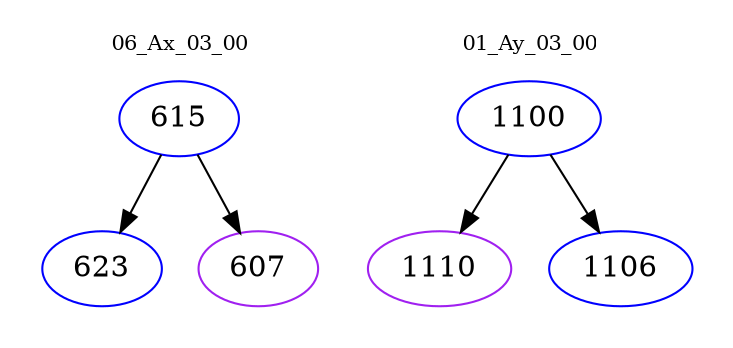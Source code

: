 digraph{
subgraph cluster_0 {
color = white
label = "06_Ax_03_00";
fontsize=10;
T0_615 [label="615", color="blue"]
T0_615 -> T0_623 [color="black"]
T0_623 [label="623", color="blue"]
T0_615 -> T0_607 [color="black"]
T0_607 [label="607", color="purple"]
}
subgraph cluster_1 {
color = white
label = "01_Ay_03_00";
fontsize=10;
T1_1100 [label="1100", color="blue"]
T1_1100 -> T1_1110 [color="black"]
T1_1110 [label="1110", color="purple"]
T1_1100 -> T1_1106 [color="black"]
T1_1106 [label="1106", color="blue"]
}
}
